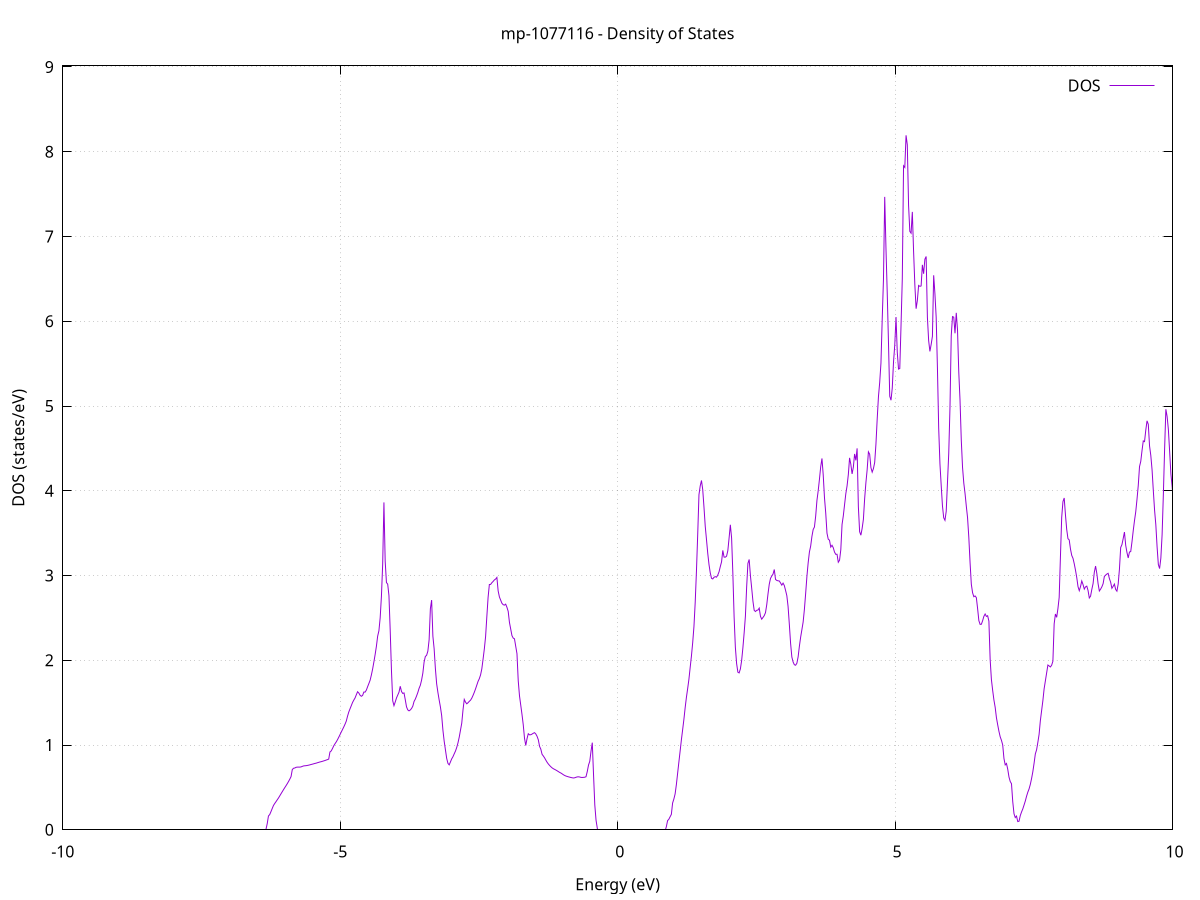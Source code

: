 set title 'mp-1077116 - Density of States'
set xlabel 'Energy (eV)'
set ylabel 'DOS (states/eV)'
set grid
set xrange [-10:10]
set yrange [0:9.013]
set xzeroaxis lt -1
set terminal png size 800,600
set output 'mp-1077116_dos_gnuplot.png'
plot '-' using 1:2 with lines title 'DOS'
-26.018500 0.000000
-25.995900 0.000000
-25.973300 0.000000
-25.950600 0.000000
-25.928000 0.000000
-25.905400 0.000000
-25.882800 0.000000
-25.860200 0.000000
-25.837500 0.000000
-25.814900 0.000000
-25.792300 0.000000
-25.769700 0.000000
-25.747000 0.000000
-25.724400 0.000000
-25.701800 0.000000
-25.679200 0.000000
-25.656600 0.000000
-25.633900 0.000000
-25.611300 0.000000
-25.588700 0.000000
-25.566100 0.000000
-25.543500 0.000000
-25.520800 0.000000
-25.498200 0.000000
-25.475600 0.000000
-25.453000 0.000000
-25.430400 0.000000
-25.407700 0.000000
-25.385100 0.000000
-25.362500 0.000000
-25.339900 0.000000
-25.317300 0.000000
-25.294600 0.000000
-25.272000 0.000000
-25.249400 0.000000
-25.226800 0.000000
-25.204200 0.000000
-25.181500 0.000000
-25.158900 0.000000
-25.136300 0.000000
-25.113700 0.000000
-25.091000 0.000000
-25.068400 0.000000
-25.045800 0.000000
-25.023200 0.000000
-25.000600 0.000000
-24.977900 0.000000
-24.955300 0.000000
-24.932700 0.000000
-24.910100 0.000000
-24.887500 0.000000
-24.864800 0.000000
-24.842200 0.000000
-24.819600 0.000000
-24.797000 0.000000
-24.774400 0.000000
-24.751700 0.000000
-24.729100 0.000000
-24.706500 0.000000
-24.683900 0.000000
-24.661300 0.000000
-24.638600 0.000000
-24.616000 0.000000
-24.593400 0.000000
-24.570800 0.000000
-24.548200 0.000000
-24.525500 0.000000
-24.502900 0.000000
-24.480300 0.000000
-24.457700 0.000000
-24.435000 0.000000
-24.412400 0.000000
-24.389800 0.000000
-24.367200 0.000000
-24.344600 0.000000
-24.321900 0.000000
-24.299300 0.000000
-24.276700 0.000000
-24.254100 0.000000
-24.231500 0.000000
-24.208800 0.000000
-24.186200 0.000000
-24.163600 0.000000
-24.141000 0.000000
-24.118400 0.000000
-24.095700 0.000000
-24.073100 0.000000
-24.050500 0.000000
-24.027900 0.000000
-24.005300 0.000000
-23.982600 0.000000
-23.960000 14.018200
-23.937400 42.203500
-23.914800 54.284800
-23.892200 89.559500
-23.869500 12.769200
-23.846900 10.374900
-23.824300 34.500400
-23.801700 35.876700
-23.779100 159.710100
-23.756400 57.089500
-23.733800 56.720700
-23.711200 11.052900
-23.688600 15.277700
-23.665900 6.268100
-23.643300 9.623200
-23.620700 0.000000
-23.598100 30.837300
-23.575500 37.646700
-23.552800 0.000000
-23.530200 0.000000
-23.507600 0.000000
-23.485000 0.000000
-23.462400 0.000000
-23.439700 0.000000
-23.417100 0.000000
-23.394500 0.000000
-23.371900 0.000000
-23.349300 0.000000
-23.326600 0.000000
-23.304000 0.000000
-23.281400 0.000000
-23.258800 0.000000
-23.236200 0.000000
-23.213500 0.000000
-23.190900 0.000000
-23.168300 0.000000
-23.145700 0.000000
-23.123100 0.000000
-23.100400 0.000000
-23.077800 0.000000
-23.055200 0.000000
-23.032600 0.000000
-23.009900 0.000000
-22.987300 0.000000
-22.964700 0.000000
-22.942100 0.000000
-22.919500 0.000000
-22.896800 0.000000
-22.874200 0.000000
-22.851600 0.000000
-22.829000 0.000000
-22.806400 0.000000
-22.783700 0.000000
-22.761100 0.000000
-22.738500 0.000000
-22.715900 0.000000
-22.693300 0.000000
-22.670600 0.000000
-22.648000 0.000000
-22.625400 0.000000
-22.602800 0.000000
-22.580200 0.000000
-22.557500 0.000000
-22.534900 0.000000
-22.512300 0.000000
-22.489700 0.000000
-22.467100 0.000000
-22.444400 0.000000
-22.421800 0.000000
-22.399200 0.000000
-22.376600 0.000000
-22.353900 0.000000
-22.331300 0.000000
-22.308700 0.000000
-22.286100 0.000000
-22.263500 0.000000
-22.240800 0.000000
-22.218200 0.000000
-22.195600 0.000000
-22.173000 0.000000
-22.150400 0.000000
-22.127700 0.000000
-22.105100 0.000000
-22.082500 0.000000
-22.059900 0.000000
-22.037300 0.000000
-22.014600 0.000000
-21.992000 0.000000
-21.969400 0.000000
-21.946800 0.000000
-21.924200 0.000000
-21.901500 0.000000
-21.878900 0.000000
-21.856300 0.000000
-21.833700 0.000000
-21.811100 0.000000
-21.788400 0.000000
-21.765800 0.000000
-21.743200 0.000000
-21.720600 0.000000
-21.697900 0.000000
-21.675300 0.000000
-21.652700 0.000000
-21.630100 0.000000
-21.607500 0.000000
-21.584800 0.000000
-21.562200 0.000000
-21.539600 0.000000
-21.517000 0.000000
-21.494400 0.000000
-21.471700 0.000000
-21.449100 0.000000
-21.426500 0.000000
-21.403900 0.000000
-21.381300 0.000000
-21.358600 0.000000
-21.336000 0.000000
-21.313400 0.000000
-21.290800 0.000000
-21.268200 0.000000
-21.245500 0.000000
-21.222900 0.000000
-21.200300 0.000000
-21.177700 0.000000
-21.155100 0.000000
-21.132400 0.000000
-21.109800 0.000000
-21.087200 0.000000
-21.064600 0.000000
-21.041900 0.000000
-21.019300 0.000000
-20.996700 0.000000
-20.974100 0.000000
-20.951500 0.000000
-20.928800 0.000000
-20.906200 0.000000
-20.883600 0.000000
-20.861000 0.000000
-20.838400 0.000000
-20.815700 0.000000
-20.793100 0.000000
-20.770500 0.000000
-20.747900 0.000000
-20.725300 0.000000
-20.702600 0.000000
-20.680000 0.000000
-20.657400 0.000000
-20.634800 0.000000
-20.612200 0.000000
-20.589500 0.000000
-20.566900 0.000000
-20.544300 0.000000
-20.521700 0.000000
-20.499100 0.000000
-20.476400 0.000000
-20.453800 0.000000
-20.431200 0.000000
-20.408600 0.000000
-20.386000 0.000000
-20.363300 0.000000
-20.340700 0.000000
-20.318100 0.000000
-20.295500 0.000000
-20.272800 0.000000
-20.250200 0.000000
-20.227600 0.000000
-20.205000 0.000000
-20.182400 0.000000
-20.159700 0.000000
-20.137100 0.000000
-20.114500 0.000000
-20.091900 0.000000
-20.069300 0.000000
-20.046600 0.000000
-20.024000 0.000000
-20.001400 0.000000
-19.978800 0.000000
-19.956200 0.000000
-19.933500 0.000000
-19.910900 0.000000
-19.888300 0.000000
-19.865700 0.000000
-19.843100 0.000000
-19.820400 0.000000
-19.797800 0.000000
-19.775200 0.000000
-19.752600 0.000000
-19.730000 0.000000
-19.707300 0.000000
-19.684700 0.000000
-19.662100 0.000000
-19.639500 0.000000
-19.616800 0.000000
-19.594200 0.000000
-19.571600 0.000000
-19.549000 0.000000
-19.526400 0.000000
-19.503700 0.000000
-19.481100 0.000000
-19.458500 0.000000
-19.435900 0.000000
-19.413300 0.000000
-19.390600 0.000000
-19.368000 0.000000
-19.345400 0.000000
-19.322800 0.000000
-19.300200 0.000000
-19.277500 0.000000
-19.254900 0.000000
-19.232300 0.000000
-19.209700 0.000000
-19.187100 0.000000
-19.164400 0.000000
-19.141800 0.000000
-19.119200 0.000000
-19.096600 0.000000
-19.074000 0.000000
-19.051300 0.000000
-19.028700 0.000000
-19.006100 0.000000
-18.983500 0.000000
-18.960800 0.000000
-18.938200 0.000000
-18.915600 0.000000
-18.893000 0.000000
-18.870400 0.000000
-18.847700 0.000000
-18.825100 0.000000
-18.802500 0.000000
-18.779900 0.000000
-18.757300 0.000000
-18.734600 0.000000
-18.712000 0.000000
-18.689400 0.000000
-18.666800 0.000000
-18.644200 0.000000
-18.621500 0.000000
-18.598900 0.000000
-18.576300 0.000000
-18.553700 0.000000
-18.531100 0.000000
-18.508400 0.000000
-18.485800 0.000000
-18.463200 0.000000
-18.440600 0.000000
-18.418000 0.000000
-18.395300 0.000000
-18.372700 0.000000
-18.350100 0.000000
-18.327500 0.000000
-18.304800 0.000000
-18.282200 0.000000
-18.259600 0.000000
-18.237000 0.000000
-18.214400 0.000000
-18.191700 0.000000
-18.169100 0.000000
-18.146500 0.000000
-18.123900 0.000000
-18.101300 0.000000
-18.078600 0.000000
-18.056000 0.000000
-18.033400 0.000000
-18.010800 0.000000
-17.988200 0.000000
-17.965500 0.000000
-17.942900 0.000000
-17.920300 0.000000
-17.897700 0.000000
-17.875100 0.000000
-17.852400 0.000000
-17.829800 0.000000
-17.807200 0.000000
-17.784600 0.000000
-17.762000 0.000000
-17.739300 0.000000
-17.716700 0.000000
-17.694100 0.000000
-17.671500 0.000000
-17.648800 0.000000
-17.626200 0.000000
-17.603600 0.000000
-17.581000 0.000000
-17.558400 0.000000
-17.535700 0.000000
-17.513100 0.000000
-17.490500 0.000000
-17.467900 0.000000
-17.445300 0.000000
-17.422600 0.000000
-17.400000 0.000000
-17.377400 0.000000
-17.354800 0.000000
-17.332200 0.000000
-17.309500 0.000000
-17.286900 0.000000
-17.264300 0.000000
-17.241700 0.000000
-17.219100 0.000000
-17.196400 0.000000
-17.173800 0.000000
-17.151200 0.000000
-17.128600 0.000000
-17.106000 0.000000
-17.083300 0.000000
-17.060700 0.000000
-17.038100 0.000000
-17.015500 0.000000
-16.992900 0.000000
-16.970200 0.000000
-16.947600 0.000000
-16.925000 0.000000
-16.902400 0.000000
-16.879700 0.000000
-16.857100 0.000000
-16.834500 0.000000
-16.811900 0.000000
-16.789300 0.000000
-16.766600 0.000000
-16.744000 0.000000
-16.721400 0.000000
-16.698800 0.000000
-16.676200 0.000000
-16.653500 0.000000
-16.630900 0.000000
-16.608300 0.000000
-16.585700 0.000000
-16.563100 0.000000
-16.540400 0.000000
-16.517800 0.000000
-16.495200 0.000000
-16.472600 0.000000
-16.450000 0.000000
-16.427300 0.000000
-16.404700 0.000000
-16.382100 0.000000
-16.359500 0.000000
-16.336900 0.000000
-16.314200 0.000000
-16.291600 0.000000
-16.269000 0.000000
-16.246400 0.000000
-16.223700 0.000000
-16.201100 0.000000
-16.178500 0.000000
-16.155900 0.000000
-16.133300 0.000000
-16.110600 0.000000
-16.088000 0.000000
-16.065400 0.000000
-16.042800 0.000000
-16.020200 0.000000
-15.997500 0.000000
-15.974900 0.000000
-15.952300 0.000000
-15.929700 0.000000
-15.907100 0.000000
-15.884400 0.000000
-15.861800 0.000000
-15.839200 0.000000
-15.816600 0.000000
-15.794000 0.000000
-15.771300 0.000000
-15.748700 0.000000
-15.726100 0.000000
-15.703500 0.000000
-15.680900 0.000000
-15.658200 0.000000
-15.635600 0.000000
-15.613000 0.000000
-15.590400 0.000000
-15.567700 0.000000
-15.545100 0.000000
-15.522500 0.000000
-15.499900 0.000000
-15.477300 0.000000
-15.454600 0.000000
-15.432000 0.000000
-15.409400 0.000000
-15.386800 0.000000
-15.364200 0.000000
-15.341500 0.000000
-15.318900 0.000000
-15.296300 0.000000
-15.273700 0.000000
-15.251100 0.000000
-15.228400 0.000000
-15.205800 0.000000
-15.183200 0.000000
-15.160600 0.000000
-15.138000 0.000000
-15.115300 0.000000
-15.092700 0.000000
-15.070100 0.000000
-15.047500 0.000000
-15.024900 0.000000
-15.002200 0.000000
-14.979600 0.000000
-14.957000 0.000000
-14.934400 0.000000
-14.911700 0.000000
-14.889100 0.000000
-14.866500 0.000000
-14.843900 0.000000
-14.821300 0.000000
-14.798600 0.000000
-14.776000 0.000000
-14.753400 0.000000
-14.730800 0.000000
-14.708200 0.000000
-14.685500 0.000000
-14.662900 0.000000
-14.640300 0.000000
-14.617700 0.000000
-14.595100 0.000000
-14.572400 0.000000
-14.549800 0.000000
-14.527200 0.000000
-14.504600 0.000000
-14.482000 0.000000
-14.459300 0.000000
-14.436700 0.000000
-14.414100 0.000000
-14.391500 0.000000
-14.368900 0.000000
-14.346200 0.000000
-14.323600 0.000000
-14.301000 0.000000
-14.278400 0.000000
-14.255700 0.000000
-14.233100 0.000000
-14.210500 0.000000
-14.187900 0.000000
-14.165300 0.000000
-14.142600 0.000000
-14.120000 0.000000
-14.097400 0.000000
-14.074800 0.000000
-14.052200 0.000000
-14.029500 0.000000
-14.006900 0.000000
-13.984300 0.000000
-13.961700 0.000000
-13.939100 0.000000
-13.916400 0.000000
-13.893800 0.000000
-13.871200 0.000000
-13.848600 0.000000
-13.826000 0.000000
-13.803300 0.000000
-13.780700 0.000000
-13.758100 0.000000
-13.735500 0.000000
-13.712900 0.000000
-13.690200 0.000000
-13.667600 0.000000
-13.645000 0.000000
-13.622400 0.000000
-13.599700 0.000000
-13.577100 0.000000
-13.554500 0.000000
-13.531900 0.000000
-13.509300 0.000000
-13.486600 0.000000
-13.464000 0.000000
-13.441400 0.000000
-13.418800 0.000000
-13.396200 0.000000
-13.373500 0.000000
-13.350900 0.000000
-13.328300 0.000000
-13.305700 0.000000
-13.283100 0.000000
-13.260400 0.000000
-13.237800 0.000000
-13.215200 0.000000
-13.192600 0.000000
-13.170000 0.000000
-13.147300 0.000000
-13.124700 0.000000
-13.102100 0.000000
-13.079500 0.000000
-13.056900 0.000000
-13.034200 0.000000
-13.011600 0.000000
-12.989000 0.000000
-12.966400 0.000000
-12.943800 0.000000
-12.921100 0.000000
-12.898500 0.000000
-12.875900 0.000000
-12.853300 0.000000
-12.830600 0.000000
-12.808000 0.000000
-12.785400 0.000000
-12.762800 0.000000
-12.740200 0.000000
-12.717500 0.000000
-12.694900 0.000000
-12.672300 0.000000
-12.649700 0.000000
-12.627100 0.000000
-12.604400 0.000000
-12.581800 0.000000
-12.559200 0.000000
-12.536600 0.000000
-12.514000 0.000000
-12.491300 0.000000
-12.468700 0.000000
-12.446100 0.000000
-12.423500 0.000000
-12.400900 0.000000
-12.378200 0.000000
-12.355600 0.000000
-12.333000 0.000000
-12.310400 0.000000
-12.287800 0.000000
-12.265100 0.000000
-12.242500 0.000000
-12.219900 0.000000
-12.197300 0.000000
-12.174600 0.000000
-12.152000 0.000000
-12.129400 0.000000
-12.106800 0.000000
-12.084200 0.000000
-12.061500 0.000000
-12.038900 0.000000
-12.016300 0.000000
-11.993700 0.000000
-11.971100 0.000000
-11.948400 0.000000
-11.925800 0.000000
-11.903200 0.000000
-11.880600 0.000000
-11.858000 0.000000
-11.835300 0.000000
-11.812700 0.000000
-11.790100 0.000000
-11.767500 0.000000
-11.744900 0.000000
-11.722200 0.000000
-11.699600 0.000000
-11.677000 0.000000
-11.654400 0.000000
-11.631800 0.000000
-11.609100 0.000000
-11.586500 0.000000
-11.563900 0.000000
-11.541300 0.000000
-11.518600 0.000000
-11.496000 0.000000
-11.473400 0.000000
-11.450800 0.000000
-11.428200 0.000000
-11.405500 0.000000
-11.382900 0.000000
-11.360300 0.000000
-11.337700 0.000000
-11.315100 0.000000
-11.292400 0.000000
-11.269800 0.000000
-11.247200 0.000000
-11.224600 0.000000
-11.202000 0.000000
-11.179300 0.000000
-11.156700 0.000000
-11.134100 0.000000
-11.111500 0.000000
-11.088900 0.000000
-11.066200 0.000000
-11.043600 0.000000
-11.021000 0.000000
-10.998400 0.000000
-10.975800 0.000000
-10.953100 0.000000
-10.930500 0.000000
-10.907900 0.000000
-10.885300 0.000000
-10.862600 0.000000
-10.840000 0.000000
-10.817400 0.000000
-10.794800 0.000000
-10.772200 0.000000
-10.749500 0.000000
-10.726900 0.000000
-10.704300 0.000000
-10.681700 0.000000
-10.659100 0.000000
-10.636400 0.000000
-10.613800 0.000000
-10.591200 0.000000
-10.568600 0.000000
-10.546000 0.000000
-10.523300 0.000000
-10.500700 0.000000
-10.478100 0.000000
-10.455500 0.000000
-10.432900 0.000000
-10.410200 0.000000
-10.387600 0.000000
-10.365000 0.000000
-10.342400 0.000000
-10.319800 0.000000
-10.297100 0.000000
-10.274500 0.000000
-10.251900 0.000000
-10.229300 0.000000
-10.206600 0.000000
-10.184000 0.000000
-10.161400 0.000000
-10.138800 0.000000
-10.116200 0.000000
-10.093500 0.000000
-10.070900 0.000000
-10.048300 0.000000
-10.025700 0.000000
-10.003100 0.000000
-9.980400 0.000000
-9.957800 0.000000
-9.935200 0.000000
-9.912600 0.000000
-9.890000 0.000000
-9.867300 0.000000
-9.844700 0.000000
-9.822100 0.000000
-9.799500 0.000000
-9.776900 0.000000
-9.754200 0.000000
-9.731600 0.000000
-9.709000 0.000000
-9.686400 0.000000
-9.663800 0.000000
-9.641100 0.000000
-9.618500 0.000000
-9.595900 0.000000
-9.573300 0.000000
-9.550700 0.000000
-9.528000 0.000000
-9.505400 0.000000
-9.482800 0.000000
-9.460200 0.000000
-9.437500 0.000000
-9.414900 0.000000
-9.392300 0.000000
-9.369700 0.000000
-9.347100 0.000000
-9.324400 0.000000
-9.301800 0.000000
-9.279200 0.000000
-9.256600 0.000000
-9.234000 0.000000
-9.211300 0.000000
-9.188700 0.000000
-9.166100 0.000000
-9.143500 0.000000
-9.120900 0.000000
-9.098200 0.000000
-9.075600 0.000000
-9.053000 0.000000
-9.030400 0.000000
-9.007800 0.000000
-8.985100 0.000000
-8.962500 0.000000
-8.939900 0.000000
-8.917300 0.000000
-8.894700 0.000000
-8.872000 0.000000
-8.849400 0.000000
-8.826800 0.000000
-8.804200 0.000000
-8.781500 0.000000
-8.758900 0.000000
-8.736300 0.000000
-8.713700 0.000000
-8.691100 0.000000
-8.668400 0.000000
-8.645800 0.000000
-8.623200 0.000000
-8.600600 0.000000
-8.578000 0.000000
-8.555300 0.000000
-8.532700 0.000000
-8.510100 0.000000
-8.487500 0.000000
-8.464900 0.000000
-8.442200 0.000000
-8.419600 0.000000
-8.397000 0.000000
-8.374400 0.000000
-8.351800 0.000000
-8.329100 0.000000
-8.306500 0.000000
-8.283900 0.000000
-8.261300 0.000000
-8.238700 0.000000
-8.216000 0.000000
-8.193400 0.000000
-8.170800 0.000000
-8.148200 0.000000
-8.125500 0.000000
-8.102900 0.000000
-8.080300 0.000000
-8.057700 0.000000
-8.035100 0.000000
-8.012400 0.000000
-7.989800 0.000000
-7.967200 0.000000
-7.944600 0.000000
-7.922000 0.000000
-7.899300 0.000000
-7.876700 0.000000
-7.854100 0.000000
-7.831500 0.000000
-7.808900 0.000000
-7.786200 0.000000
-7.763600 0.000000
-7.741000 0.000000
-7.718400 0.000000
-7.695800 0.000000
-7.673100 0.000000
-7.650500 0.000000
-7.627900 0.000000
-7.605300 0.000000
-7.582700 0.000000
-7.560000 0.000000
-7.537400 0.000000
-7.514800 0.000000
-7.492200 0.000000
-7.469500 0.000000
-7.446900 0.000000
-7.424300 0.000000
-7.401700 0.000000
-7.379100 0.000000
-7.356400 0.000000
-7.333800 0.000000
-7.311200 0.000000
-7.288600 0.000000
-7.266000 0.000000
-7.243300 0.000000
-7.220700 0.000000
-7.198100 0.000000
-7.175500 0.000000
-7.152900 0.000000
-7.130200 0.000000
-7.107600 0.000000
-7.085000 0.000000
-7.062400 0.000000
-7.039800 0.000000
-7.017100 0.000000
-6.994500 0.000000
-6.971900 0.000000
-6.949300 0.000000
-6.926700 0.000000
-6.904000 0.000000
-6.881400 0.000000
-6.858800 0.000000
-6.836200 0.000000
-6.813500 0.000000
-6.790900 0.000000
-6.768300 0.000000
-6.745700 0.000000
-6.723100 0.000000
-6.700400 0.000000
-6.677800 0.000000
-6.655200 0.000000
-6.632600 0.000000
-6.610000 0.000000
-6.587300 0.000000
-6.564700 0.000000
-6.542100 0.000000
-6.519500 0.000000
-6.496900 0.000000
-6.474200 0.000000
-6.451600 0.000000
-6.429000 0.000000
-6.406400 0.000000
-6.383800 0.000000
-6.361100 0.000000
-6.338500 0.003900
-6.315900 0.070900
-6.293300 0.162800
-6.270700 0.179300
-6.248000 0.214400
-6.225400 0.251200
-6.202800 0.287000
-6.180200 0.310400
-6.157600 0.331400
-6.134900 0.353700
-6.112300 0.375400
-6.089700 0.400000
-6.067100 0.424800
-6.044400 0.449300
-6.021800 0.473600
-5.999200 0.497300
-5.976600 0.520200
-5.954000 0.544200
-5.931300 0.569900
-5.908700 0.597300
-5.886100 0.627400
-5.863500 0.710900
-5.840900 0.726000
-5.818200 0.728900
-5.795600 0.737200
-5.773000 0.739200
-5.750400 0.739700
-5.727800 0.739500
-5.705100 0.742100
-5.682500 0.748200
-5.659900 0.753400
-5.637300 0.755200
-5.614700 0.756400
-5.592000 0.759200
-5.569400 0.762400
-5.546800 0.766000
-5.524200 0.770500
-5.501600 0.774100
-5.478900 0.778400
-5.456300 0.782700
-5.433700 0.786000
-5.411100 0.790900
-5.388400 0.795500
-5.365800 0.800000
-5.343200 0.803400
-5.320600 0.807800
-5.298000 0.812500
-5.275300 0.817200
-5.252700 0.822700
-5.230100 0.827800
-5.207500 0.834000
-5.184900 0.918100
-5.162200 0.930200
-5.139600 0.958600
-5.117000 0.989900
-5.094400 1.014800
-5.071800 1.036500
-5.049100 1.062700
-5.026500 1.091900
-5.003900 1.122400
-4.981300 1.153200
-4.958700 1.182800
-4.936000 1.213100
-4.913400 1.245700
-4.890800 1.281800
-4.868200 1.340100
-4.845600 1.389500
-4.822900 1.428000
-4.800300 1.464700
-4.777700 1.502200
-4.755100 1.530100
-4.732400 1.555600
-4.709800 1.593200
-4.687200 1.628700
-4.664600 1.613600
-4.642000 1.587200
-4.619300 1.575000
-4.596700 1.584900
-4.574100 1.625200
-4.551500 1.624400
-4.528900 1.647900
-4.506200 1.688000
-4.483600 1.725700
-4.461000 1.764600
-4.438400 1.826200
-4.415800 1.897000
-4.393100 1.980600
-4.370500 2.068400
-4.347900 2.164700
-4.325300 2.284000
-4.302700 2.347500
-4.280000 2.500300
-4.257400 2.754600
-4.234800 3.134000
-4.212200 3.862700
-4.189600 3.168700
-4.166900 2.917000
-4.144300 2.898100
-4.121700 2.762600
-4.099100 2.353500
-4.076400 1.878400
-4.053800 1.522100
-4.031200 1.464200
-4.008600 1.507700
-3.986000 1.554800
-3.963300 1.589600
-3.940700 1.623400
-3.918100 1.693400
-3.895500 1.631200
-3.872900 1.608700
-3.850200 1.614600
-3.827600 1.534800
-3.805000 1.450000
-3.782400 1.414600
-3.759800 1.403100
-3.737100 1.413500
-3.714500 1.430900
-3.691900 1.458300
-3.669300 1.513900
-3.646700 1.541500
-3.624000 1.578900
-3.601400 1.619600
-3.578800 1.669000
-3.556200 1.705000
-3.533600 1.765800
-3.510900 1.848200
-3.488300 1.979000
-3.465700 2.044700
-3.443100 2.058500
-3.420400 2.107600
-3.397800 2.240600
-3.375200 2.607700
-3.352600 2.710300
-3.330000 2.284700
-3.307300 2.135600
-3.284700 1.900300
-3.262100 1.722600
-3.239500 1.620900
-3.216900 1.532300
-3.194200 1.449400
-3.171600 1.347700
-3.149000 1.174600
-3.126400 1.045000
-3.103800 0.943300
-3.081100 0.842200
-3.058500 0.783300
-3.035900 0.765800
-3.013300 0.800600
-2.990700 0.836900
-2.968000 0.862200
-2.945400 0.896100
-2.922800 0.928700
-2.900200 0.971500
-2.877600 1.025800
-2.854900 1.093300
-2.832300 1.175600
-2.809700 1.257500
-2.787100 1.413900
-2.764500 1.537700
-2.741800 1.506000
-2.719200 1.486400
-2.696600 1.499200
-2.674000 1.515200
-2.651300 1.529100
-2.628700 1.553000
-2.606100 1.585700
-2.583500 1.622100
-2.560900 1.662500
-2.538200 1.706800
-2.515600 1.751100
-2.493000 1.783000
-2.470400 1.827500
-2.447800 1.899100
-2.425100 2.014500
-2.402500 2.134600
-2.379900 2.279800
-2.357300 2.517100
-2.334700 2.743500
-2.312000 2.893900
-2.289400 2.894700
-2.266800 2.915200
-2.244200 2.930100
-2.221600 2.947900
-2.198900 2.958200
-2.176300 2.977300
-2.153700 2.818600
-2.131100 2.747500
-2.108500 2.709800
-2.085800 2.672800
-2.063200 2.656000
-2.040600 2.650400
-2.018000 2.662100
-1.995300 2.625000
-1.972700 2.577500
-1.950100 2.447200
-1.927500 2.368700
-1.904900 2.290800
-1.882200 2.261700
-1.859600 2.253500
-1.837000 2.165200
-1.814400 2.077800
-1.791800 1.758900
-1.769100 1.581100
-1.746500 1.470900
-1.723900 1.360800
-1.701300 1.239300
-1.678700 1.080000
-1.656000 0.994500
-1.633400 1.074700
-1.610800 1.133100
-1.588200 1.120400
-1.565600 1.121300
-1.542900 1.129200
-1.520300 1.138900
-1.497700 1.145700
-1.475100 1.130400
-1.452500 1.103100
-1.429800 1.061700
-1.407200 0.984200
-1.384600 0.950800
-1.362000 0.890400
-1.339300 0.870600
-1.316700 0.848500
-1.294100 0.821600
-1.271500 0.796500
-1.248900 0.776100
-1.226200 0.758800
-1.203600 0.743600
-1.181000 0.730400
-1.158400 0.720200
-1.135800 0.712600
-1.113100 0.704600
-1.090500 0.695800
-1.067900 0.686300
-1.045300 0.676900
-1.022700 0.669400
-1.000000 0.659600
-0.977400 0.649300
-0.954800 0.640600
-0.932200 0.634100
-0.909600 0.629200
-0.886900 0.624700
-0.864300 0.620700
-0.841700 0.616800
-0.819100 0.613400
-0.796500 0.611000
-0.773800 0.613500
-0.751200 0.619300
-0.728600 0.623800
-0.706000 0.625000
-0.683300 0.622500
-0.660700 0.618100
-0.638100 0.617100
-0.615500 0.618400
-0.592900 0.619900
-0.570200 0.625800
-0.547600 0.686700
-0.525000 0.763800
-0.502400 0.807700
-0.479800 0.927400
-0.457100 1.028000
-0.434500 0.648900
-0.411900 0.293500
-0.389300 0.112900
-0.366700 0.000000
-0.344000 0.000000
-0.321400 0.000000
-0.298800 0.000000
-0.276200 0.000000
-0.253600 0.000000
-0.230900 0.000000
-0.208300 0.000000
-0.185700 0.000000
-0.163100 0.000000
-0.140500 0.000000
-0.117800 0.000000
-0.095200 0.000000
-0.072600 0.000000
-0.050000 0.000000
-0.027300 0.000000
-0.004700 0.000000
0.017900 0.000000
0.040500 0.000000
0.063100 0.000000
0.085800 0.000000
0.108400 0.000000
0.131000 0.000000
0.153600 0.000000
0.176200 0.000000
0.198900 0.000000
0.221500 0.000000
0.244100 0.000000
0.266700 0.000000
0.289300 0.000000
0.312000 0.000000
0.334600 0.000000
0.357200 0.000000
0.379800 0.000000
0.402400 0.000000
0.425100 0.000000
0.447700 0.000000
0.470300 0.000000
0.492900 0.000000
0.515500 0.000000
0.538200 0.000000
0.560800 0.000000
0.583400 0.000000
0.606000 0.000000
0.628600 0.000000
0.651300 0.000000
0.673900 0.000000
0.696500 0.000000
0.719100 0.000000
0.741800 0.000000
0.764400 0.000000
0.787000 0.000000
0.809600 0.000000
0.832200 0.000000
0.854900 0.000000
0.877500 0.035200
0.900100 0.107800
0.922700 0.124100
0.945300 0.153400
0.968000 0.181900
0.990600 0.316000
1.013200 0.362600
1.035800 0.422600
1.058400 0.533300
1.081100 0.667200
1.103700 0.799300
1.126300 0.929500
1.148900 1.061700
1.171500 1.181200
1.194200 1.303400
1.216800 1.440300
1.239400 1.562500
1.262000 1.666200
1.284600 1.776600
1.307300 1.915700
1.329900 2.049900
1.352500 2.206800
1.375100 2.396400
1.397800 2.681800
1.420400 3.053400
1.443000 3.485800
1.465600 3.953400
1.488200 4.056700
1.510900 4.121400
1.533500 4.012300
1.556100 3.804800
1.578700 3.581300
1.601300 3.423900
1.624000 3.261200
1.646600 3.128700
1.669200 3.030800
1.691800 2.966900
1.714400 2.959400
1.737100 2.979300
1.759700 2.986400
1.782300 2.980700
1.804900 3.005700
1.827500 3.043600
1.850200 3.105400
1.872800 3.161400
1.895400 3.296400
1.918000 3.217400
1.940600 3.216200
1.963300 3.228200
1.985900 3.293300
2.008500 3.442500
2.031100 3.598400
2.053800 3.442700
2.076400 3.023400
2.099000 2.513200
2.121600 2.153000
2.144200 1.960800
2.166900 1.859100
2.189500 1.850600
2.212100 1.897800
2.234700 1.997500
2.257300 2.146700
2.280000 2.323200
2.302600 2.520800
2.325200 2.867000
2.347800 3.143300
2.370400 3.189400
2.393100 2.998100
2.415700 2.851700
2.438300 2.697500
2.460900 2.589600
2.483500 2.574900
2.506200 2.589100
2.528800 2.592600
2.551400 2.615400
2.574000 2.518400
2.596600 2.484700
2.619300 2.505000
2.641900 2.526500
2.664500 2.561700
2.687100 2.654800
2.709800 2.782900
2.732400 2.896800
2.755000 2.965800
2.777600 2.993600
2.800200 3.016400
2.822900 3.071000
2.845500 2.953900
2.868100 2.942000
2.890700 2.937400
2.913300 2.935600
2.936000 2.911800
2.958600 2.886400
2.981200 2.910300
3.003800 2.882000
3.026400 2.824300
3.049100 2.762600
3.071700 2.634200
3.094300 2.425000
3.116900 2.200400
3.139500 2.038600
3.162200 1.979500
3.184800 1.947400
3.207400 1.941300
3.230000 1.964400
3.252600 2.039000
3.275300 2.164400
3.297900 2.271300
3.320500 2.360300
3.343100 2.451200
3.365800 2.600400
3.388400 2.787700
3.411000 2.988900
3.433600 3.149500
3.456200 3.277200
3.478900 3.347700
3.501500 3.461600
3.524100 3.543100
3.546700 3.571800
3.569300 3.701700
3.592000 3.886600
3.614600 4.000500
3.637200 4.136500
3.659800 4.283300
3.682400 4.381200
3.705100 4.186800
3.727700 3.917800
3.750300 3.737100
3.772900 3.499800
3.795500 3.428900
3.818200 3.416500
3.840800 3.335300
3.863400 3.356900
3.886000 3.328100
3.908600 3.276500
3.931300 3.249600
3.953900 3.250900
3.976500 3.156400
3.999100 3.179800
4.021800 3.304000
4.044400 3.602100
4.067000 3.703300
4.089600 3.834900
4.112200 3.964800
4.134900 4.057900
4.157500 4.189700
4.180100 4.388000
4.202700 4.312400
4.225300 4.198300
4.248000 4.278900
4.270600 4.434400
4.293200 4.358600
4.315800 4.500200
4.338400 3.813200
4.361100 3.517200
4.383700 3.475600
4.406300 3.555300
4.428900 3.661300
4.451500 3.905100
4.474200 4.094400
4.496800 4.247700
4.519400 4.459200
4.542000 4.431600
4.564600 4.274200
4.587300 4.219700
4.609900 4.261400
4.632500 4.333400
4.655100 4.548500
4.677700 4.844100
4.700400 5.109200
4.723000 5.277400
4.745600 5.506200
4.768200 6.020500
4.790900 6.492700
4.813500 7.467400
4.836100 6.856700
4.858700 6.334600
4.881300 5.745400
4.904000 5.115500
4.926600 5.068100
4.949200 5.210400
4.971800 5.516000
4.994400 5.719600
5.017100 6.049600
5.039700 5.633600
5.062300 5.435700
5.084900 5.442200
5.107500 5.954300
5.130200 6.502000
5.152800 7.834000
5.175400 7.814700
5.198000 8.193600
5.220600 8.081100
5.243300 7.366500
5.265900 7.060600
5.288500 7.038900
5.311100 7.290400
5.333700 6.824100
5.356400 6.429800
5.379000 6.147800
5.401600 6.244900
5.424200 6.422300
5.446900 6.411700
5.469500 6.416600
5.492100 6.665400
5.514700 6.560600
5.537300 6.731700
5.560000 6.764200
5.582600 6.047900
5.605200 5.771100
5.627800 5.644500
5.650400 5.726200
5.673100 5.822800
5.695700 6.542200
5.718300 6.324100
5.740900 6.046100
5.763500 5.448700
5.786200 4.737600
5.808800 4.317600
5.831400 4.062200
5.854000 3.821800
5.876600 3.681200
5.899300 3.651100
5.921900 3.758000
5.944500 4.098400
5.967100 4.438700
5.989700 4.984600
6.012400 5.829500
6.035000 6.054700
6.057600 6.048600
6.080200 5.857500
6.102900 6.099000
6.125500 5.897300
6.148100 5.400200
6.170700 5.068500
6.193300 4.597100
6.216000 4.275400
6.238600 4.089600
6.261200 3.967500
6.283800 3.818800
6.306400 3.682100
6.329100 3.449400
6.351700 3.151100
6.374300 2.897000
6.396900 2.796700
6.419500 2.749900
6.442200 2.759000
6.464800 2.739200
6.487400 2.609900
6.510000 2.467800
6.532600 2.423200
6.555300 2.424700
6.577900 2.466600
6.600500 2.518400
6.623100 2.545900
6.645700 2.517600
6.668400 2.525200
6.691000 2.461300
6.713600 2.009200
6.736200 1.772900
6.758900 1.645100
6.781500 1.531600
6.804100 1.444900
6.826700 1.322500
6.849300 1.239400
6.872000 1.162000
6.894600 1.096900
6.917200 1.055800
6.939800 1.000900
6.962400 0.841000
6.985100 0.765600
7.007700 0.782300
7.030300 0.715300
7.052900 0.622700
7.075500 0.569300
7.098200 0.543400
7.120800 0.332600
7.143400 0.189600
7.166000 0.144200
7.188600 0.161700
7.211300 0.096700
7.233900 0.100700
7.256500 0.166900
7.279100 0.209300
7.301700 0.245700
7.324400 0.291500
7.347000 0.338800
7.369600 0.395000
7.392200 0.443100
7.414900 0.481800
7.437500 0.535300
7.460100 0.604100
7.482700 0.684200
7.505300 0.784600
7.528000 0.895500
7.550600 0.943400
7.573200 1.031100
7.595800 1.126300
7.618400 1.287100
7.641100 1.405500
7.663700 1.522700
7.686300 1.663100
7.708900 1.756900
7.731500 1.849900
7.754200 1.943800
7.776800 1.932900
7.799400 1.921100
7.822000 1.941600
7.844600 1.988800
7.867300 2.429600
7.889900 2.545800
7.912500 2.506400
7.935100 2.609500
7.957700 2.741500
7.980400 3.222200
8.003000 3.685900
8.025600 3.872200
8.048200 3.914700
8.070800 3.715500
8.093500 3.542700
8.116100 3.434700
8.138700 3.420100
8.161300 3.312300
8.184000 3.236900
8.206600 3.203300
8.229200 3.139000
8.251800 3.062500
8.274400 2.976000
8.297100 2.868900
8.319700 2.821100
8.342300 2.869500
8.364900 2.935600
8.387500 2.893700
8.410200 2.839700
8.432800 2.866200
8.455400 2.874700
8.478000 2.823200
8.500600 2.735100
8.523300 2.756100
8.545900 2.836000
8.568500 2.904400
8.591100 3.039400
8.613700 3.111500
8.636400 3.023200
8.659000 2.902800
8.681600 2.817400
8.704200 2.838800
8.726800 2.866100
8.749500 2.903600
8.772100 2.989500
8.794700 3.004700
8.817300 3.017500
8.840000 3.025600
8.862600 2.964000
8.885200 2.920900
8.907800 2.848900
8.930400 2.872400
8.953100 2.898900
8.975700 2.835500
8.998300 2.815200
9.020900 2.898800
9.043500 3.073600
9.066200 3.330400
9.088800 3.363900
9.111400 3.436100
9.134000 3.512700
9.156600 3.356500
9.179300 3.271200
9.201900 3.207200
9.224500 3.277100
9.247100 3.282200
9.269700 3.397100
9.292400 3.529100
9.315000 3.647200
9.337600 3.751100
9.360200 3.899200
9.382800 4.060600
9.405500 4.284600
9.428100 4.347100
9.450700 4.473700
9.473300 4.587900
9.496000 4.580000
9.518600 4.716000
9.541200 4.825000
9.563800 4.784500
9.586400 4.529100
9.609100 4.416100
9.631700 4.247800
9.654300 4.000900
9.676900 3.771200
9.699500 3.599700
9.722200 3.339700
9.744800 3.129900
9.767400 3.081900
9.790000 3.204800
9.812600 3.478600
9.835300 3.955000
9.857900 4.493400
9.880500 4.961800
9.903100 4.876200
9.925700 4.723200
9.948400 4.464400
9.971000 4.199200
9.993600 4.047700
10.016200 3.852900
10.038800 3.648300
10.061500 3.551200
10.084100 3.618200
10.106700 3.460800
10.129300 3.232700
10.152000 3.247600
10.174600 3.363300
10.197200 3.415000
10.219800 3.314800
10.242400 3.335200
10.265100 3.599900
10.287700 3.697200
10.310300 3.936300
10.332900 4.314700
10.355500 4.506800
10.378200 4.857000
10.400800 5.062400
10.423400 5.263400
10.446000 5.299200
10.468600 5.388400
10.491300 5.347500
10.513900 5.301700
10.536500 5.238400
10.559100 5.031000
10.581700 4.766400
10.604400 4.530800
10.627000 4.535800
10.649600 4.548500
10.672200 4.475200
10.694800 4.475700
10.717500 4.768300
10.740100 5.097000
10.762700 5.377800
10.785300 5.466800
10.808000 5.562700
10.830600 5.494700
10.853200 5.403500
10.875800 5.247500
10.898400 4.872400
10.921100 4.579000
10.943700 4.483700
10.966300 4.290700
10.988900 4.377200
11.011500 4.533300
11.034200 4.694300
11.056800 4.865500
11.079400 4.295900
11.102000 3.957800
11.124600 4.067200
11.147300 4.243700
11.169900 4.223600
11.192500 4.343600
11.215100 4.215500
11.237700 4.128600
11.260400 4.077000
11.283000 4.034400
11.305600 3.958800
11.328200 3.877000
11.350800 3.712100
11.373500 4.020800
11.396100 3.923200
11.418700 3.749200
11.441300 3.729200
11.463900 3.723200
11.486600 3.772500
11.509200 3.833600
11.531800 3.714600
11.554400 3.757000
11.577100 3.649500
11.599700 3.670000
11.622300 3.837200
11.644900 3.909500
11.667500 4.000900
11.690200 4.118700
11.712800 4.196200
11.735400 4.516500
11.758000 4.293000
11.780600 4.298300
11.803300 4.573000
11.825900 4.881000
11.848500 4.741900
11.871100 4.657600
11.893700 4.570300
11.916400 4.694500
11.939000 5.173500
11.961600 5.318100
11.984200 4.750600
12.006800 4.198900
12.029500 4.038800
12.052100 3.880000
12.074700 3.940600
12.097300 4.010100
12.119900 4.015300
12.142600 3.975900
12.165200 3.808200
12.187800 3.720800
12.210400 3.854700
12.233100 4.105400
12.255700 4.027600
12.278300 3.751100
12.300900 3.604400
12.323500 3.541800
12.346200 3.459700
12.368800 3.019300
12.391400 2.772800
12.414000 2.653600
12.436600 2.605800
12.459300 2.524300
12.481900 2.564100
12.504500 2.501500
12.527100 2.439100
12.549700 2.377500
12.572400 2.342500
12.595000 2.393200
12.617600 2.449600
12.640200 2.475700
12.662800 2.626400
12.685500 2.826000
12.708100 3.081900
12.730700 3.499100
12.753300 4.092200
12.775900 4.518900
12.798600 4.601300
12.821200 4.570600
12.843800 4.893400
12.866400 5.380400
12.889100 5.633900
12.911700 5.726100
12.934300 4.588500
12.956900 4.252800
12.979500 4.127600
13.002200 4.085400
13.024800 4.348300
13.047400 4.817700
13.070000 5.341500
13.092600 5.385200
13.115300 5.297600
13.137900 4.945700
13.160500 4.738500
13.183100 4.651500
13.205700 4.588700
13.228400 4.311400
13.251000 4.022700
13.273600 3.660300
13.296200 3.495600
13.318800 3.502800
13.341500 3.421100
13.364100 3.167800
13.386700 2.740900
13.409300 2.306000
13.431900 2.043700
13.454600 1.901600
13.477200 1.683900
13.499800 1.454500
13.522400 1.368600
13.545100 1.286400
13.567700 1.317200
13.590300 1.654600
13.612900 2.060300
13.635500 2.269800
13.658200 2.480900
13.680800 2.488900
13.703400 2.543300
13.726000 2.559000
13.748600 2.351900
13.771300 2.259000
13.793900 2.203800
13.816500 2.204600
13.839100 2.340000
13.861700 2.385300
13.884400 2.471100
13.907000 2.621100
13.929600 2.549700
13.952200 2.461300
13.974800 2.446300
13.997500 2.401200
14.020100 2.323600
14.042700 2.253600
14.065300 2.237600
14.087900 2.268900
14.110600 2.384000
14.133200 2.541200
14.155800 2.693200
14.178400 2.810500
14.201100 2.896300
14.223700 2.937300
14.246300 2.927300
14.268900 2.858600
14.291500 2.796100
14.314200 2.745700
14.336800 2.663900
14.359400 2.611600
14.382000 2.606300
14.404600 2.567400
14.427300 2.485300
14.449900 2.467400
14.472500 2.481200
14.495100 2.538900
14.517700 2.592700
14.540400 2.620000
14.563000 2.661900
14.585600 2.707800
14.608200 2.757900
14.630800 2.813600
14.653500 2.869500
14.676100 2.861800
14.698700 2.878100
14.721300 2.924100
14.743900 2.894900
14.766600 2.920100
14.789200 2.959700
14.811800 3.010500
14.834400 3.140500
14.857000 3.344400
14.879700 3.609000
14.902300 3.472000
14.924900 3.293100
14.947500 3.104300
14.970200 2.893600
14.992800 2.738500
15.015400 2.636300
15.038000 2.502400
15.060600 2.363200
15.083300 2.213400
15.105900 2.199700
15.128500 2.264600
15.151100 2.427900
15.173700 2.530800
15.196400 2.537500
15.219000 2.568800
15.241600 2.592000
15.264200 2.586200
15.286800 2.610500
15.309500 2.613700
15.332100 2.663800
15.354700 2.686400
15.377300 2.744500
15.399900 2.796400
15.422600 2.737800
15.445200 2.742800
15.467800 2.790900
15.490400 2.918400
15.513000 3.089700
15.535700 3.224100
15.558300 3.316400
15.580900 3.455800
15.603500 3.579100
15.626200 3.599100
15.648800 3.614400
15.671400 3.580000
15.694000 3.511200
15.716600 3.443400
15.739300 3.447800
15.761900 3.382900
15.784500 3.341400
15.807100 3.291600
15.829700 3.176800
15.852400 3.045000
15.875000 2.989100
15.897600 2.959100
15.920200 2.937500
15.942800 2.934700
15.965500 2.921800
15.988100 2.899900
16.010700 2.858500
16.033300 2.834500
16.055900 2.781900
16.078600 2.731200
16.101200 2.617500
16.123800 2.552600
16.146400 2.522100
16.169000 2.439700
16.191700 2.364300
16.214300 2.075600
16.236900 1.933800
16.259500 1.813400
16.282200 1.666000
16.304800 1.525800
16.327400 1.385200
16.350000 1.251600
16.372600 1.146700
16.395300 1.052100
16.417900 0.952000
16.440500 0.857700
16.463100 0.750400
16.485700 0.668800
16.508400 0.593100
16.531000 0.523800
16.553600 0.453600
16.576200 0.388300
16.598800 0.341000
16.621500 0.304500
16.644100 0.281200
16.666700 0.265000
16.689300 0.241600
16.711900 0.210500
16.734600 0.184200
16.757200 0.150100
16.779800 0.112900
16.802400 0.097500
16.825000 0.084400
16.847700 0.072800
16.870300 0.061800
16.892900 0.047600
16.915500 0.028300
16.938200 0.021900
16.960800 0.016600
16.983400 0.012200
17.006000 0.008500
17.028600 0.005600
17.051300 0.003500
17.073900 0.002100
17.096500 0.001200
17.119100 0.000500
17.141700 0.000100
17.164400 0.000000
17.187000 0.000000
17.209600 0.000000
17.232200 0.000000
17.254800 0.000000
17.277500 0.000000
17.300100 0.000000
17.322700 0.000000
17.345300 0.000000
17.367900 0.000000
17.390600 0.000000
17.413200 0.000000
17.435800 0.000000
17.458400 0.000000
17.481000 0.000000
17.503700 0.000000
17.526300 0.000000
17.548900 0.000000
17.571500 0.000000
17.594200 0.000000
17.616800 0.000000
17.639400 0.000000
17.662000 0.000000
17.684600 0.000000
17.707300 0.000000
17.729900 0.000000
17.752500 0.000000
17.775100 0.000000
17.797700 0.000000
17.820400 0.000000
17.843000 0.000000
17.865600 0.000000
17.888200 0.000000
17.910800 0.000000
17.933500 0.000000
17.956100 0.000000
17.978700 0.000000
18.001300 0.000000
18.023900 0.000000
18.046600 0.000000
18.069200 0.000000
18.091800 0.000000
18.114400 0.000000
18.137000 0.000000
18.159700 0.000000
18.182300 0.000000
18.204900 0.000000
18.227500 0.000000
18.250200 0.000000
18.272800 0.000000
18.295400 0.000000
18.318000 0.000000
18.340600 0.000000
18.363300 0.000000
18.385900 0.000000
18.408500 0.000000
18.431100 0.000000
18.453700 0.000000
18.476400 0.000000
18.499000 0.000000
18.521600 0.000000
18.544200 0.000000
18.566800 0.000000
18.589500 0.000000
18.612100 0.000000
18.634700 0.000000
18.657300 0.000000
18.679900 0.000000
18.702600 0.000000
18.725200 0.000000
18.747800 0.000000
18.770400 0.000000
18.793000 0.000000
18.815700 0.000000
18.838300 0.000000
18.860900 0.000000
18.883500 0.000000
18.906100 0.000000
18.928800 0.000000
18.951400 0.000000
18.974000 0.000000
18.996600 0.000000
19.019300 0.000000
19.041900 0.000000
19.064500 0.000000
19.087100 0.000000
19.109700 0.000000
19.132400 0.000000
19.155000 0.000000
19.177600 0.000000
19.200200 0.000000
19.222800 0.000000
e
